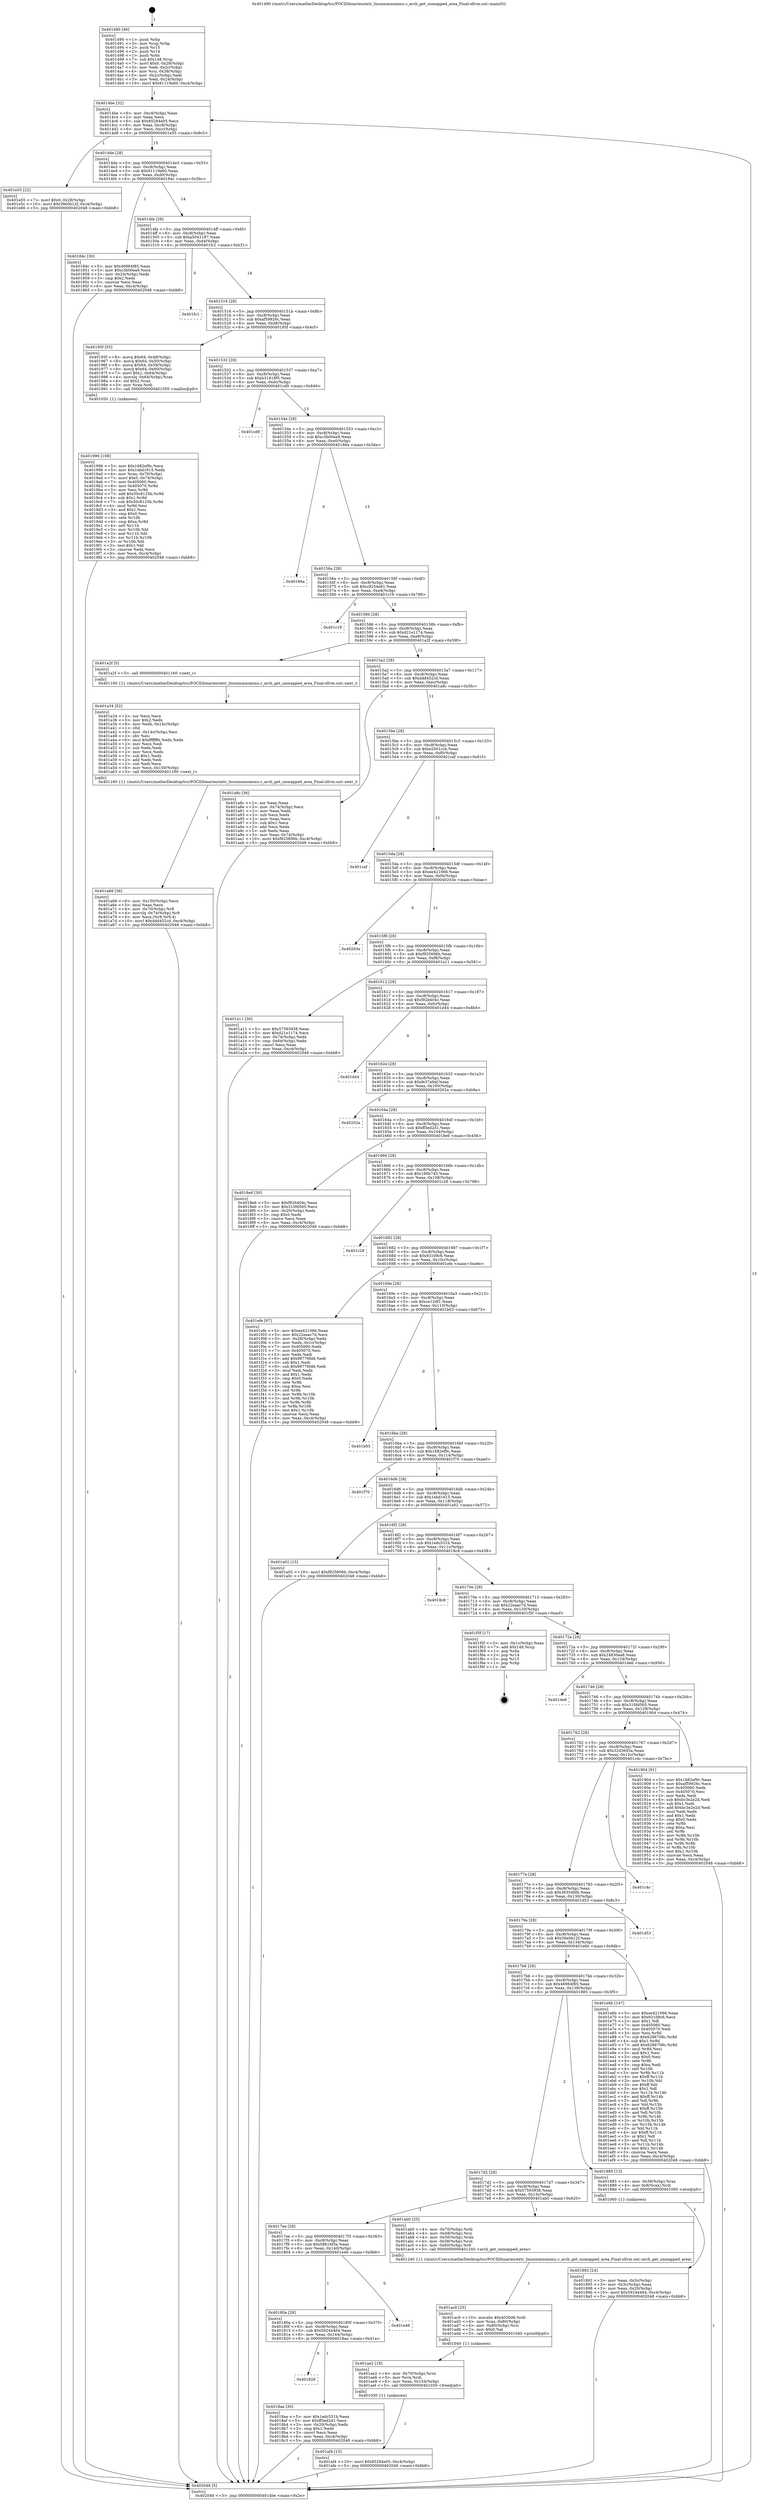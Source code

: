 digraph "0x401490" {
  label = "0x401490 (/mnt/c/Users/mathe/Desktop/tcc/POCII/binaries/extr_linuxmmnommu.c_arch_get_unmapped_area_Final-ollvm.out::main(0))"
  labelloc = "t"
  node[shape=record]

  Entry [label="",width=0.3,height=0.3,shape=circle,fillcolor=black,style=filled]
  "0x4014be" [label="{
     0x4014be [32]\l
     | [instrs]\l
     &nbsp;&nbsp;0x4014be \<+6\>: mov -0xc4(%rbp),%eax\l
     &nbsp;&nbsp;0x4014c4 \<+2\>: mov %eax,%ecx\l
     &nbsp;&nbsp;0x4014c6 \<+6\>: sub $0x85284e05,%ecx\l
     &nbsp;&nbsp;0x4014cc \<+6\>: mov %eax,-0xc8(%rbp)\l
     &nbsp;&nbsp;0x4014d2 \<+6\>: mov %ecx,-0xcc(%rbp)\l
     &nbsp;&nbsp;0x4014d8 \<+6\>: je 0000000000401e55 \<main+0x9c5\>\l
  }"]
  "0x401e55" [label="{
     0x401e55 [22]\l
     | [instrs]\l
     &nbsp;&nbsp;0x401e55 \<+7\>: movl $0x0,-0x28(%rbp)\l
     &nbsp;&nbsp;0x401e5c \<+10\>: movl $0x39e0b12f,-0xc4(%rbp)\l
     &nbsp;&nbsp;0x401e66 \<+5\>: jmp 0000000000402048 \<main+0xbb8\>\l
  }"]
  "0x4014de" [label="{
     0x4014de [28]\l
     | [instrs]\l
     &nbsp;&nbsp;0x4014de \<+5\>: jmp 00000000004014e3 \<main+0x53\>\l
     &nbsp;&nbsp;0x4014e3 \<+6\>: mov -0xc8(%rbp),%eax\l
     &nbsp;&nbsp;0x4014e9 \<+5\>: sub $0x91119a60,%eax\l
     &nbsp;&nbsp;0x4014ee \<+6\>: mov %eax,-0xd0(%rbp)\l
     &nbsp;&nbsp;0x4014f4 \<+6\>: je 000000000040184c \<main+0x3bc\>\l
  }"]
  Exit [label="",width=0.3,height=0.3,shape=circle,fillcolor=black,style=filled,peripheries=2]
  "0x40184c" [label="{
     0x40184c [30]\l
     | [instrs]\l
     &nbsp;&nbsp;0x40184c \<+5\>: mov $0x46984f85,%eax\l
     &nbsp;&nbsp;0x401851 \<+5\>: mov $0xc3b00ea9,%ecx\l
     &nbsp;&nbsp;0x401856 \<+3\>: mov -0x24(%rbp),%edx\l
     &nbsp;&nbsp;0x401859 \<+3\>: cmp $0x2,%edx\l
     &nbsp;&nbsp;0x40185c \<+3\>: cmovne %ecx,%eax\l
     &nbsp;&nbsp;0x40185f \<+6\>: mov %eax,-0xc4(%rbp)\l
     &nbsp;&nbsp;0x401865 \<+5\>: jmp 0000000000402048 \<main+0xbb8\>\l
  }"]
  "0x4014fa" [label="{
     0x4014fa [28]\l
     | [instrs]\l
     &nbsp;&nbsp;0x4014fa \<+5\>: jmp 00000000004014ff \<main+0x6f\>\l
     &nbsp;&nbsp;0x4014ff \<+6\>: mov -0xc8(%rbp),%eax\l
     &nbsp;&nbsp;0x401505 \<+5\>: sub $0xa5041187,%eax\l
     &nbsp;&nbsp;0x40150a \<+6\>: mov %eax,-0xd4(%rbp)\l
     &nbsp;&nbsp;0x401510 \<+6\>: je 0000000000401fc1 \<main+0xb31\>\l
  }"]
  "0x402048" [label="{
     0x402048 [5]\l
     | [instrs]\l
     &nbsp;&nbsp;0x402048 \<+5\>: jmp 00000000004014be \<main+0x2e\>\l
  }"]
  "0x401490" [label="{
     0x401490 [46]\l
     | [instrs]\l
     &nbsp;&nbsp;0x401490 \<+1\>: push %rbp\l
     &nbsp;&nbsp;0x401491 \<+3\>: mov %rsp,%rbp\l
     &nbsp;&nbsp;0x401494 \<+2\>: push %r15\l
     &nbsp;&nbsp;0x401496 \<+2\>: push %r14\l
     &nbsp;&nbsp;0x401498 \<+1\>: push %rbx\l
     &nbsp;&nbsp;0x401499 \<+7\>: sub $0x148,%rsp\l
     &nbsp;&nbsp;0x4014a0 \<+7\>: movl $0x0,-0x28(%rbp)\l
     &nbsp;&nbsp;0x4014a7 \<+3\>: mov %edi,-0x2c(%rbp)\l
     &nbsp;&nbsp;0x4014aa \<+4\>: mov %rsi,-0x38(%rbp)\l
     &nbsp;&nbsp;0x4014ae \<+3\>: mov -0x2c(%rbp),%edi\l
     &nbsp;&nbsp;0x4014b1 \<+3\>: mov %edi,-0x24(%rbp)\l
     &nbsp;&nbsp;0x4014b4 \<+10\>: movl $0x91119a60,-0xc4(%rbp)\l
  }"]
  "0x401af4" [label="{
     0x401af4 [15]\l
     | [instrs]\l
     &nbsp;&nbsp;0x401af4 \<+10\>: movl $0x85284e05,-0xc4(%rbp)\l
     &nbsp;&nbsp;0x401afe \<+5\>: jmp 0000000000402048 \<main+0xbb8\>\l
  }"]
  "0x401fc1" [label="{
     0x401fc1\l
  }", style=dashed]
  "0x401516" [label="{
     0x401516 [28]\l
     | [instrs]\l
     &nbsp;&nbsp;0x401516 \<+5\>: jmp 000000000040151b \<main+0x8b\>\l
     &nbsp;&nbsp;0x40151b \<+6\>: mov -0xc8(%rbp),%eax\l
     &nbsp;&nbsp;0x401521 \<+5\>: sub $0xaf59926c,%eax\l
     &nbsp;&nbsp;0x401526 \<+6\>: mov %eax,-0xd8(%rbp)\l
     &nbsp;&nbsp;0x40152c \<+6\>: je 000000000040195f \<main+0x4cf\>\l
  }"]
  "0x401ae2" [label="{
     0x401ae2 [18]\l
     | [instrs]\l
     &nbsp;&nbsp;0x401ae2 \<+4\>: mov -0x70(%rbp),%rcx\l
     &nbsp;&nbsp;0x401ae6 \<+3\>: mov %rcx,%rdi\l
     &nbsp;&nbsp;0x401ae9 \<+6\>: mov %eax,-0x154(%rbp)\l
     &nbsp;&nbsp;0x401aef \<+5\>: call 0000000000401030 \<free@plt\>\l
     | [calls]\l
     &nbsp;&nbsp;0x401030 \{1\} (unknown)\l
  }"]
  "0x40195f" [label="{
     0x40195f [55]\l
     | [instrs]\l
     &nbsp;&nbsp;0x40195f \<+8\>: movq $0x64,-0x48(%rbp)\l
     &nbsp;&nbsp;0x401967 \<+8\>: movq $0x64,-0x50(%rbp)\l
     &nbsp;&nbsp;0x40196f \<+8\>: movq $0x64,-0x58(%rbp)\l
     &nbsp;&nbsp;0x401977 \<+8\>: movq $0x64,-0x60(%rbp)\l
     &nbsp;&nbsp;0x40197f \<+7\>: movl $0x1,-0x64(%rbp)\l
     &nbsp;&nbsp;0x401986 \<+4\>: movslq -0x64(%rbp),%rax\l
     &nbsp;&nbsp;0x40198a \<+4\>: shl $0x2,%rax\l
     &nbsp;&nbsp;0x40198e \<+3\>: mov %rax,%rdi\l
     &nbsp;&nbsp;0x401991 \<+5\>: call 0000000000401050 \<malloc@plt\>\l
     | [calls]\l
     &nbsp;&nbsp;0x401050 \{1\} (unknown)\l
  }"]
  "0x401532" [label="{
     0x401532 [28]\l
     | [instrs]\l
     &nbsp;&nbsp;0x401532 \<+5\>: jmp 0000000000401537 \<main+0xa7\>\l
     &nbsp;&nbsp;0x401537 \<+6\>: mov -0xc8(%rbp),%eax\l
     &nbsp;&nbsp;0x40153d \<+5\>: sub $0xb31818f5,%eax\l
     &nbsp;&nbsp;0x401542 \<+6\>: mov %eax,-0xdc(%rbp)\l
     &nbsp;&nbsp;0x401548 \<+6\>: je 0000000000401cd9 \<main+0x849\>\l
  }"]
  "0x401ac9" [label="{
     0x401ac9 [25]\l
     | [instrs]\l
     &nbsp;&nbsp;0x401ac9 \<+10\>: movabs $0x4030d6,%rdi\l
     &nbsp;&nbsp;0x401ad3 \<+4\>: mov %rax,-0x80(%rbp)\l
     &nbsp;&nbsp;0x401ad7 \<+4\>: mov -0x80(%rbp),%rsi\l
     &nbsp;&nbsp;0x401adb \<+2\>: mov $0x0,%al\l
     &nbsp;&nbsp;0x401add \<+5\>: call 0000000000401040 \<printf@plt\>\l
     | [calls]\l
     &nbsp;&nbsp;0x401040 \{1\} (unknown)\l
  }"]
  "0x401cd9" [label="{
     0x401cd9\l
  }", style=dashed]
  "0x40154e" [label="{
     0x40154e [28]\l
     | [instrs]\l
     &nbsp;&nbsp;0x40154e \<+5\>: jmp 0000000000401553 \<main+0xc3\>\l
     &nbsp;&nbsp;0x401553 \<+6\>: mov -0xc8(%rbp),%eax\l
     &nbsp;&nbsp;0x401559 \<+5\>: sub $0xc3b00ea9,%eax\l
     &nbsp;&nbsp;0x40155e \<+6\>: mov %eax,-0xe0(%rbp)\l
     &nbsp;&nbsp;0x401564 \<+6\>: je 000000000040186a \<main+0x3da\>\l
  }"]
  "0x401a68" [label="{
     0x401a68 [36]\l
     | [instrs]\l
     &nbsp;&nbsp;0x401a68 \<+6\>: mov -0x150(%rbp),%ecx\l
     &nbsp;&nbsp;0x401a6e \<+3\>: imul %eax,%ecx\l
     &nbsp;&nbsp;0x401a71 \<+4\>: mov -0x70(%rbp),%r8\l
     &nbsp;&nbsp;0x401a75 \<+4\>: movslq -0x74(%rbp),%r9\l
     &nbsp;&nbsp;0x401a79 \<+4\>: mov %ecx,(%r8,%r9,4)\l
     &nbsp;&nbsp;0x401a7d \<+10\>: movl $0xddd452cd,-0xc4(%rbp)\l
     &nbsp;&nbsp;0x401a87 \<+5\>: jmp 0000000000402048 \<main+0xbb8\>\l
  }"]
  "0x40186a" [label="{
     0x40186a\l
  }", style=dashed]
  "0x40156a" [label="{
     0x40156a [28]\l
     | [instrs]\l
     &nbsp;&nbsp;0x40156a \<+5\>: jmp 000000000040156f \<main+0xdf\>\l
     &nbsp;&nbsp;0x40156f \<+6\>: mov -0xc8(%rbp),%eax\l
     &nbsp;&nbsp;0x401575 \<+5\>: sub $0xc9254e81,%eax\l
     &nbsp;&nbsp;0x40157a \<+6\>: mov %eax,-0xe4(%rbp)\l
     &nbsp;&nbsp;0x401580 \<+6\>: je 0000000000401c19 \<main+0x789\>\l
  }"]
  "0x401a34" [label="{
     0x401a34 [52]\l
     | [instrs]\l
     &nbsp;&nbsp;0x401a34 \<+2\>: xor %ecx,%ecx\l
     &nbsp;&nbsp;0x401a36 \<+5\>: mov $0x2,%edx\l
     &nbsp;&nbsp;0x401a3b \<+6\>: mov %edx,-0x14c(%rbp)\l
     &nbsp;&nbsp;0x401a41 \<+1\>: cltd\l
     &nbsp;&nbsp;0x401a42 \<+6\>: mov -0x14c(%rbp),%esi\l
     &nbsp;&nbsp;0x401a48 \<+2\>: idiv %esi\l
     &nbsp;&nbsp;0x401a4a \<+6\>: imul $0xfffffffe,%edx,%edx\l
     &nbsp;&nbsp;0x401a50 \<+2\>: mov %ecx,%edi\l
     &nbsp;&nbsp;0x401a52 \<+2\>: sub %edx,%edi\l
     &nbsp;&nbsp;0x401a54 \<+2\>: mov %ecx,%edx\l
     &nbsp;&nbsp;0x401a56 \<+3\>: sub $0x1,%edx\l
     &nbsp;&nbsp;0x401a59 \<+2\>: add %edx,%edi\l
     &nbsp;&nbsp;0x401a5b \<+2\>: sub %edi,%ecx\l
     &nbsp;&nbsp;0x401a5d \<+6\>: mov %ecx,-0x150(%rbp)\l
     &nbsp;&nbsp;0x401a63 \<+5\>: call 0000000000401160 \<next_i\>\l
     | [calls]\l
     &nbsp;&nbsp;0x401160 \{1\} (/mnt/c/Users/mathe/Desktop/tcc/POCII/binaries/extr_linuxmmnommu.c_arch_get_unmapped_area_Final-ollvm.out::next_i)\l
  }"]
  "0x401c19" [label="{
     0x401c19\l
  }", style=dashed]
  "0x401586" [label="{
     0x401586 [28]\l
     | [instrs]\l
     &nbsp;&nbsp;0x401586 \<+5\>: jmp 000000000040158b \<main+0xfb\>\l
     &nbsp;&nbsp;0x40158b \<+6\>: mov -0xc8(%rbp),%eax\l
     &nbsp;&nbsp;0x401591 \<+5\>: sub $0xd21e1174,%eax\l
     &nbsp;&nbsp;0x401596 \<+6\>: mov %eax,-0xe8(%rbp)\l
     &nbsp;&nbsp;0x40159c \<+6\>: je 0000000000401a2f \<main+0x59f\>\l
  }"]
  "0x401996" [label="{
     0x401996 [108]\l
     | [instrs]\l
     &nbsp;&nbsp;0x401996 \<+5\>: mov $0x1682ef9c,%ecx\l
     &nbsp;&nbsp;0x40199b \<+5\>: mov $0x1ebd1615,%edx\l
     &nbsp;&nbsp;0x4019a0 \<+4\>: mov %rax,-0x70(%rbp)\l
     &nbsp;&nbsp;0x4019a4 \<+7\>: movl $0x0,-0x74(%rbp)\l
     &nbsp;&nbsp;0x4019ab \<+7\>: mov 0x405060,%esi\l
     &nbsp;&nbsp;0x4019b2 \<+8\>: mov 0x405070,%r8d\l
     &nbsp;&nbsp;0x4019ba \<+3\>: mov %esi,%r9d\l
     &nbsp;&nbsp;0x4019bd \<+7\>: add $0x50c8125b,%r9d\l
     &nbsp;&nbsp;0x4019c4 \<+4\>: sub $0x1,%r9d\l
     &nbsp;&nbsp;0x4019c8 \<+7\>: sub $0x50c8125b,%r9d\l
     &nbsp;&nbsp;0x4019cf \<+4\>: imul %r9d,%esi\l
     &nbsp;&nbsp;0x4019d3 \<+3\>: and $0x1,%esi\l
     &nbsp;&nbsp;0x4019d6 \<+3\>: cmp $0x0,%esi\l
     &nbsp;&nbsp;0x4019d9 \<+4\>: sete %r10b\l
     &nbsp;&nbsp;0x4019dd \<+4\>: cmp $0xa,%r8d\l
     &nbsp;&nbsp;0x4019e1 \<+4\>: setl %r11b\l
     &nbsp;&nbsp;0x4019e5 \<+3\>: mov %r10b,%bl\l
     &nbsp;&nbsp;0x4019e8 \<+3\>: and %r11b,%bl\l
     &nbsp;&nbsp;0x4019eb \<+3\>: xor %r11b,%r10b\l
     &nbsp;&nbsp;0x4019ee \<+3\>: or %r10b,%bl\l
     &nbsp;&nbsp;0x4019f1 \<+3\>: test $0x1,%bl\l
     &nbsp;&nbsp;0x4019f4 \<+3\>: cmovne %edx,%ecx\l
     &nbsp;&nbsp;0x4019f7 \<+6\>: mov %ecx,-0xc4(%rbp)\l
     &nbsp;&nbsp;0x4019fd \<+5\>: jmp 0000000000402048 \<main+0xbb8\>\l
  }"]
  "0x401a2f" [label="{
     0x401a2f [5]\l
     | [instrs]\l
     &nbsp;&nbsp;0x401a2f \<+5\>: call 0000000000401160 \<next_i\>\l
     | [calls]\l
     &nbsp;&nbsp;0x401160 \{1\} (/mnt/c/Users/mathe/Desktop/tcc/POCII/binaries/extr_linuxmmnommu.c_arch_get_unmapped_area_Final-ollvm.out::next_i)\l
  }"]
  "0x4015a2" [label="{
     0x4015a2 [28]\l
     | [instrs]\l
     &nbsp;&nbsp;0x4015a2 \<+5\>: jmp 00000000004015a7 \<main+0x117\>\l
     &nbsp;&nbsp;0x4015a7 \<+6\>: mov -0xc8(%rbp),%eax\l
     &nbsp;&nbsp;0x4015ad \<+5\>: sub $0xddd452cd,%eax\l
     &nbsp;&nbsp;0x4015b2 \<+6\>: mov %eax,-0xec(%rbp)\l
     &nbsp;&nbsp;0x4015b8 \<+6\>: je 0000000000401a8c \<main+0x5fc\>\l
  }"]
  "0x401826" [label="{
     0x401826\l
  }", style=dashed]
  "0x401a8c" [label="{
     0x401a8c [36]\l
     | [instrs]\l
     &nbsp;&nbsp;0x401a8c \<+2\>: xor %eax,%eax\l
     &nbsp;&nbsp;0x401a8e \<+3\>: mov -0x74(%rbp),%ecx\l
     &nbsp;&nbsp;0x401a91 \<+2\>: mov %eax,%edx\l
     &nbsp;&nbsp;0x401a93 \<+2\>: sub %ecx,%edx\l
     &nbsp;&nbsp;0x401a95 \<+2\>: mov %eax,%ecx\l
     &nbsp;&nbsp;0x401a97 \<+3\>: sub $0x1,%ecx\l
     &nbsp;&nbsp;0x401a9a \<+2\>: add %ecx,%edx\l
     &nbsp;&nbsp;0x401a9c \<+2\>: sub %edx,%eax\l
     &nbsp;&nbsp;0x401a9e \<+3\>: mov %eax,-0x74(%rbp)\l
     &nbsp;&nbsp;0x401aa1 \<+10\>: movl $0xf925606b,-0xc4(%rbp)\l
     &nbsp;&nbsp;0x401aab \<+5\>: jmp 0000000000402048 \<main+0xbb8\>\l
  }"]
  "0x4015be" [label="{
     0x4015be [28]\l
     | [instrs]\l
     &nbsp;&nbsp;0x4015be \<+5\>: jmp 00000000004015c3 \<main+0x133\>\l
     &nbsp;&nbsp;0x4015c3 \<+6\>: mov -0xc8(%rbp),%eax\l
     &nbsp;&nbsp;0x4015c9 \<+5\>: sub $0xe2001ccb,%eax\l
     &nbsp;&nbsp;0x4015ce \<+6\>: mov %eax,-0xf0(%rbp)\l
     &nbsp;&nbsp;0x4015d4 \<+6\>: je 0000000000401caf \<main+0x81f\>\l
  }"]
  "0x4018aa" [label="{
     0x4018aa [30]\l
     | [instrs]\l
     &nbsp;&nbsp;0x4018aa \<+5\>: mov $0x1edc531b,%eax\l
     &nbsp;&nbsp;0x4018af \<+5\>: mov $0xff3ed2d1,%ecx\l
     &nbsp;&nbsp;0x4018b4 \<+3\>: mov -0x20(%rbp),%edx\l
     &nbsp;&nbsp;0x4018b7 \<+3\>: cmp $0x1,%edx\l
     &nbsp;&nbsp;0x4018ba \<+3\>: cmovl %ecx,%eax\l
     &nbsp;&nbsp;0x4018bd \<+6\>: mov %eax,-0xc4(%rbp)\l
     &nbsp;&nbsp;0x4018c3 \<+5\>: jmp 0000000000402048 \<main+0xbb8\>\l
  }"]
  "0x401caf" [label="{
     0x401caf\l
  }", style=dashed]
  "0x4015da" [label="{
     0x4015da [28]\l
     | [instrs]\l
     &nbsp;&nbsp;0x4015da \<+5\>: jmp 00000000004015df \<main+0x14f\>\l
     &nbsp;&nbsp;0x4015df \<+6\>: mov -0xc8(%rbp),%eax\l
     &nbsp;&nbsp;0x4015e5 \<+5\>: sub $0xee421066,%eax\l
     &nbsp;&nbsp;0x4015ea \<+6\>: mov %eax,-0xf4(%rbp)\l
     &nbsp;&nbsp;0x4015f0 \<+6\>: je 000000000040203e \<main+0xbae\>\l
  }"]
  "0x40180a" [label="{
     0x40180a [28]\l
     | [instrs]\l
     &nbsp;&nbsp;0x40180a \<+5\>: jmp 000000000040180f \<main+0x37f\>\l
     &nbsp;&nbsp;0x40180f \<+6\>: mov -0xc8(%rbp),%eax\l
     &nbsp;&nbsp;0x401815 \<+5\>: sub $0x59244464,%eax\l
     &nbsp;&nbsp;0x40181a \<+6\>: mov %eax,-0x144(%rbp)\l
     &nbsp;&nbsp;0x401820 \<+6\>: je 00000000004018aa \<main+0x41a\>\l
  }"]
  "0x40203e" [label="{
     0x40203e\l
  }", style=dashed]
  "0x4015f6" [label="{
     0x4015f6 [28]\l
     | [instrs]\l
     &nbsp;&nbsp;0x4015f6 \<+5\>: jmp 00000000004015fb \<main+0x16b\>\l
     &nbsp;&nbsp;0x4015fb \<+6\>: mov -0xc8(%rbp),%eax\l
     &nbsp;&nbsp;0x401601 \<+5\>: sub $0xf925606b,%eax\l
     &nbsp;&nbsp;0x401606 \<+6\>: mov %eax,-0xf8(%rbp)\l
     &nbsp;&nbsp;0x40160c \<+6\>: je 0000000000401a11 \<main+0x581\>\l
  }"]
  "0x401e46" [label="{
     0x401e46\l
  }", style=dashed]
  "0x401a11" [label="{
     0x401a11 [30]\l
     | [instrs]\l
     &nbsp;&nbsp;0x401a11 \<+5\>: mov $0x57593938,%eax\l
     &nbsp;&nbsp;0x401a16 \<+5\>: mov $0xd21e1174,%ecx\l
     &nbsp;&nbsp;0x401a1b \<+3\>: mov -0x74(%rbp),%edx\l
     &nbsp;&nbsp;0x401a1e \<+3\>: cmp -0x64(%rbp),%edx\l
     &nbsp;&nbsp;0x401a21 \<+3\>: cmovl %ecx,%eax\l
     &nbsp;&nbsp;0x401a24 \<+6\>: mov %eax,-0xc4(%rbp)\l
     &nbsp;&nbsp;0x401a2a \<+5\>: jmp 0000000000402048 \<main+0xbb8\>\l
  }"]
  "0x401612" [label="{
     0x401612 [28]\l
     | [instrs]\l
     &nbsp;&nbsp;0x401612 \<+5\>: jmp 0000000000401617 \<main+0x187\>\l
     &nbsp;&nbsp;0x401617 \<+6\>: mov -0xc8(%rbp),%eax\l
     &nbsp;&nbsp;0x40161d \<+5\>: sub $0xf92b404c,%eax\l
     &nbsp;&nbsp;0x401622 \<+6\>: mov %eax,-0xfc(%rbp)\l
     &nbsp;&nbsp;0x401628 \<+6\>: je 0000000000401d44 \<main+0x8b4\>\l
  }"]
  "0x4017ee" [label="{
     0x4017ee [28]\l
     | [instrs]\l
     &nbsp;&nbsp;0x4017ee \<+5\>: jmp 00000000004017f3 \<main+0x363\>\l
     &nbsp;&nbsp;0x4017f3 \<+6\>: mov -0xc8(%rbp),%eax\l
     &nbsp;&nbsp;0x4017f9 \<+5\>: sub $0x58816f3e,%eax\l
     &nbsp;&nbsp;0x4017fe \<+6\>: mov %eax,-0x140(%rbp)\l
     &nbsp;&nbsp;0x401804 \<+6\>: je 0000000000401e46 \<main+0x9b6\>\l
  }"]
  "0x401d44" [label="{
     0x401d44\l
  }", style=dashed]
  "0x40162e" [label="{
     0x40162e [28]\l
     | [instrs]\l
     &nbsp;&nbsp;0x40162e \<+5\>: jmp 0000000000401633 \<main+0x1a3\>\l
     &nbsp;&nbsp;0x401633 \<+6\>: mov -0xc8(%rbp),%eax\l
     &nbsp;&nbsp;0x401639 \<+5\>: sub $0xfe37a9af,%eax\l
     &nbsp;&nbsp;0x40163e \<+6\>: mov %eax,-0x100(%rbp)\l
     &nbsp;&nbsp;0x401644 \<+6\>: je 000000000040202a \<main+0xb9a\>\l
  }"]
  "0x401ab0" [label="{
     0x401ab0 [25]\l
     | [instrs]\l
     &nbsp;&nbsp;0x401ab0 \<+4\>: mov -0x70(%rbp),%rdi\l
     &nbsp;&nbsp;0x401ab4 \<+4\>: mov -0x48(%rbp),%rsi\l
     &nbsp;&nbsp;0x401ab8 \<+4\>: mov -0x50(%rbp),%rdx\l
     &nbsp;&nbsp;0x401abc \<+4\>: mov -0x58(%rbp),%rcx\l
     &nbsp;&nbsp;0x401ac0 \<+4\>: mov -0x60(%rbp),%r8\l
     &nbsp;&nbsp;0x401ac4 \<+5\>: call 0000000000401240 \<arch_get_unmapped_area\>\l
     | [calls]\l
     &nbsp;&nbsp;0x401240 \{1\} (/mnt/c/Users/mathe/Desktop/tcc/POCII/binaries/extr_linuxmmnommu.c_arch_get_unmapped_area_Final-ollvm.out::arch_get_unmapped_area)\l
  }"]
  "0x40202a" [label="{
     0x40202a\l
  }", style=dashed]
  "0x40164a" [label="{
     0x40164a [28]\l
     | [instrs]\l
     &nbsp;&nbsp;0x40164a \<+5\>: jmp 000000000040164f \<main+0x1bf\>\l
     &nbsp;&nbsp;0x40164f \<+6\>: mov -0xc8(%rbp),%eax\l
     &nbsp;&nbsp;0x401655 \<+5\>: sub $0xff3ed2d1,%eax\l
     &nbsp;&nbsp;0x40165a \<+6\>: mov %eax,-0x104(%rbp)\l
     &nbsp;&nbsp;0x401660 \<+6\>: je 00000000004018e6 \<main+0x456\>\l
  }"]
  "0x401892" [label="{
     0x401892 [24]\l
     | [instrs]\l
     &nbsp;&nbsp;0x401892 \<+3\>: mov %eax,-0x3c(%rbp)\l
     &nbsp;&nbsp;0x401895 \<+3\>: mov -0x3c(%rbp),%eax\l
     &nbsp;&nbsp;0x401898 \<+3\>: mov %eax,-0x20(%rbp)\l
     &nbsp;&nbsp;0x40189b \<+10\>: movl $0x59244464,-0xc4(%rbp)\l
     &nbsp;&nbsp;0x4018a5 \<+5\>: jmp 0000000000402048 \<main+0xbb8\>\l
  }"]
  "0x4018e6" [label="{
     0x4018e6 [30]\l
     | [instrs]\l
     &nbsp;&nbsp;0x4018e6 \<+5\>: mov $0xf92b404c,%eax\l
     &nbsp;&nbsp;0x4018eb \<+5\>: mov $0x310fd565,%ecx\l
     &nbsp;&nbsp;0x4018f0 \<+3\>: mov -0x20(%rbp),%edx\l
     &nbsp;&nbsp;0x4018f3 \<+3\>: cmp $0x0,%edx\l
     &nbsp;&nbsp;0x4018f6 \<+3\>: cmove %ecx,%eax\l
     &nbsp;&nbsp;0x4018f9 \<+6\>: mov %eax,-0xc4(%rbp)\l
     &nbsp;&nbsp;0x4018ff \<+5\>: jmp 0000000000402048 \<main+0xbb8\>\l
  }"]
  "0x401666" [label="{
     0x401666 [28]\l
     | [instrs]\l
     &nbsp;&nbsp;0x401666 \<+5\>: jmp 000000000040166b \<main+0x1db\>\l
     &nbsp;&nbsp;0x40166b \<+6\>: mov -0xc8(%rbp),%eax\l
     &nbsp;&nbsp;0x401671 \<+5\>: sub $0x190b745,%eax\l
     &nbsp;&nbsp;0x401676 \<+6\>: mov %eax,-0x108(%rbp)\l
     &nbsp;&nbsp;0x40167c \<+6\>: je 0000000000401c28 \<main+0x798\>\l
  }"]
  "0x4017d2" [label="{
     0x4017d2 [28]\l
     | [instrs]\l
     &nbsp;&nbsp;0x4017d2 \<+5\>: jmp 00000000004017d7 \<main+0x347\>\l
     &nbsp;&nbsp;0x4017d7 \<+6\>: mov -0xc8(%rbp),%eax\l
     &nbsp;&nbsp;0x4017dd \<+5\>: sub $0x57593938,%eax\l
     &nbsp;&nbsp;0x4017e2 \<+6\>: mov %eax,-0x13c(%rbp)\l
     &nbsp;&nbsp;0x4017e8 \<+6\>: je 0000000000401ab0 \<main+0x620\>\l
  }"]
  "0x401c28" [label="{
     0x401c28\l
  }", style=dashed]
  "0x401682" [label="{
     0x401682 [28]\l
     | [instrs]\l
     &nbsp;&nbsp;0x401682 \<+5\>: jmp 0000000000401687 \<main+0x1f7\>\l
     &nbsp;&nbsp;0x401687 \<+6\>: mov -0xc8(%rbp),%eax\l
     &nbsp;&nbsp;0x40168d \<+5\>: sub $0x93109c6,%eax\l
     &nbsp;&nbsp;0x401692 \<+6\>: mov %eax,-0x10c(%rbp)\l
     &nbsp;&nbsp;0x401698 \<+6\>: je 0000000000401efe \<main+0xa6e\>\l
  }"]
  "0x401885" [label="{
     0x401885 [13]\l
     | [instrs]\l
     &nbsp;&nbsp;0x401885 \<+4\>: mov -0x38(%rbp),%rax\l
     &nbsp;&nbsp;0x401889 \<+4\>: mov 0x8(%rax),%rdi\l
     &nbsp;&nbsp;0x40188d \<+5\>: call 0000000000401060 \<atoi@plt\>\l
     | [calls]\l
     &nbsp;&nbsp;0x401060 \{1\} (unknown)\l
  }"]
  "0x401efe" [label="{
     0x401efe [97]\l
     | [instrs]\l
     &nbsp;&nbsp;0x401efe \<+5\>: mov $0xee421066,%eax\l
     &nbsp;&nbsp;0x401f03 \<+5\>: mov $0x22eaac7d,%ecx\l
     &nbsp;&nbsp;0x401f08 \<+3\>: mov -0x28(%rbp),%edx\l
     &nbsp;&nbsp;0x401f0b \<+3\>: mov %edx,-0x1c(%rbp)\l
     &nbsp;&nbsp;0x401f0e \<+7\>: mov 0x405060,%edx\l
     &nbsp;&nbsp;0x401f15 \<+7\>: mov 0x405070,%esi\l
     &nbsp;&nbsp;0x401f1c \<+2\>: mov %edx,%edi\l
     &nbsp;&nbsp;0x401f1e \<+6\>: add $0x99776fdd,%edi\l
     &nbsp;&nbsp;0x401f24 \<+3\>: sub $0x1,%edi\l
     &nbsp;&nbsp;0x401f27 \<+6\>: sub $0x99776fdd,%edi\l
     &nbsp;&nbsp;0x401f2d \<+3\>: imul %edi,%edx\l
     &nbsp;&nbsp;0x401f30 \<+3\>: and $0x1,%edx\l
     &nbsp;&nbsp;0x401f33 \<+3\>: cmp $0x0,%edx\l
     &nbsp;&nbsp;0x401f36 \<+4\>: sete %r8b\l
     &nbsp;&nbsp;0x401f3a \<+3\>: cmp $0xa,%esi\l
     &nbsp;&nbsp;0x401f3d \<+4\>: setl %r9b\l
     &nbsp;&nbsp;0x401f41 \<+3\>: mov %r8b,%r10b\l
     &nbsp;&nbsp;0x401f44 \<+3\>: and %r9b,%r10b\l
     &nbsp;&nbsp;0x401f47 \<+3\>: xor %r9b,%r8b\l
     &nbsp;&nbsp;0x401f4a \<+3\>: or %r8b,%r10b\l
     &nbsp;&nbsp;0x401f4d \<+4\>: test $0x1,%r10b\l
     &nbsp;&nbsp;0x401f51 \<+3\>: cmovne %ecx,%eax\l
     &nbsp;&nbsp;0x401f54 \<+6\>: mov %eax,-0xc4(%rbp)\l
     &nbsp;&nbsp;0x401f5a \<+5\>: jmp 0000000000402048 \<main+0xbb8\>\l
  }"]
  "0x40169e" [label="{
     0x40169e [28]\l
     | [instrs]\l
     &nbsp;&nbsp;0x40169e \<+5\>: jmp 00000000004016a3 \<main+0x213\>\l
     &nbsp;&nbsp;0x4016a3 \<+6\>: mov -0xc8(%rbp),%eax\l
     &nbsp;&nbsp;0x4016a9 \<+5\>: sub $0xce12df1,%eax\l
     &nbsp;&nbsp;0x4016ae \<+6\>: mov %eax,-0x110(%rbp)\l
     &nbsp;&nbsp;0x4016b4 \<+6\>: je 0000000000401b03 \<main+0x673\>\l
  }"]
  "0x4017b6" [label="{
     0x4017b6 [28]\l
     | [instrs]\l
     &nbsp;&nbsp;0x4017b6 \<+5\>: jmp 00000000004017bb \<main+0x32b\>\l
     &nbsp;&nbsp;0x4017bb \<+6\>: mov -0xc8(%rbp),%eax\l
     &nbsp;&nbsp;0x4017c1 \<+5\>: sub $0x46984f85,%eax\l
     &nbsp;&nbsp;0x4017c6 \<+6\>: mov %eax,-0x138(%rbp)\l
     &nbsp;&nbsp;0x4017cc \<+6\>: je 0000000000401885 \<main+0x3f5\>\l
  }"]
  "0x401b03" [label="{
     0x401b03\l
  }", style=dashed]
  "0x4016ba" [label="{
     0x4016ba [28]\l
     | [instrs]\l
     &nbsp;&nbsp;0x4016ba \<+5\>: jmp 00000000004016bf \<main+0x22f\>\l
     &nbsp;&nbsp;0x4016bf \<+6\>: mov -0xc8(%rbp),%eax\l
     &nbsp;&nbsp;0x4016c5 \<+5\>: sub $0x1682ef9c,%eax\l
     &nbsp;&nbsp;0x4016ca \<+6\>: mov %eax,-0x114(%rbp)\l
     &nbsp;&nbsp;0x4016d0 \<+6\>: je 0000000000401f70 \<main+0xae0\>\l
  }"]
  "0x401e6b" [label="{
     0x401e6b [147]\l
     | [instrs]\l
     &nbsp;&nbsp;0x401e6b \<+5\>: mov $0xee421066,%eax\l
     &nbsp;&nbsp;0x401e70 \<+5\>: mov $0x93109c6,%ecx\l
     &nbsp;&nbsp;0x401e75 \<+2\>: mov $0x1,%dl\l
     &nbsp;&nbsp;0x401e77 \<+7\>: mov 0x405060,%esi\l
     &nbsp;&nbsp;0x401e7e \<+7\>: mov 0x405070,%edi\l
     &nbsp;&nbsp;0x401e85 \<+3\>: mov %esi,%r8d\l
     &nbsp;&nbsp;0x401e88 \<+7\>: sub $0x6286708c,%r8d\l
     &nbsp;&nbsp;0x401e8f \<+4\>: sub $0x1,%r8d\l
     &nbsp;&nbsp;0x401e93 \<+7\>: add $0x6286708c,%r8d\l
     &nbsp;&nbsp;0x401e9a \<+4\>: imul %r8d,%esi\l
     &nbsp;&nbsp;0x401e9e \<+3\>: and $0x1,%esi\l
     &nbsp;&nbsp;0x401ea1 \<+3\>: cmp $0x0,%esi\l
     &nbsp;&nbsp;0x401ea4 \<+4\>: sete %r9b\l
     &nbsp;&nbsp;0x401ea8 \<+3\>: cmp $0xa,%edi\l
     &nbsp;&nbsp;0x401eab \<+4\>: setl %r10b\l
     &nbsp;&nbsp;0x401eaf \<+3\>: mov %r9b,%r11b\l
     &nbsp;&nbsp;0x401eb2 \<+4\>: xor $0xff,%r11b\l
     &nbsp;&nbsp;0x401eb6 \<+3\>: mov %r10b,%bl\l
     &nbsp;&nbsp;0x401eb9 \<+3\>: xor $0xff,%bl\l
     &nbsp;&nbsp;0x401ebc \<+3\>: xor $0x1,%dl\l
     &nbsp;&nbsp;0x401ebf \<+3\>: mov %r11b,%r14b\l
     &nbsp;&nbsp;0x401ec2 \<+4\>: and $0xff,%r14b\l
     &nbsp;&nbsp;0x401ec6 \<+3\>: and %dl,%r9b\l
     &nbsp;&nbsp;0x401ec9 \<+3\>: mov %bl,%r15b\l
     &nbsp;&nbsp;0x401ecc \<+4\>: and $0xff,%r15b\l
     &nbsp;&nbsp;0x401ed0 \<+3\>: and %dl,%r10b\l
     &nbsp;&nbsp;0x401ed3 \<+3\>: or %r9b,%r14b\l
     &nbsp;&nbsp;0x401ed6 \<+3\>: or %r10b,%r15b\l
     &nbsp;&nbsp;0x401ed9 \<+3\>: xor %r15b,%r14b\l
     &nbsp;&nbsp;0x401edc \<+3\>: or %bl,%r11b\l
     &nbsp;&nbsp;0x401edf \<+4\>: xor $0xff,%r11b\l
     &nbsp;&nbsp;0x401ee3 \<+3\>: or $0x1,%dl\l
     &nbsp;&nbsp;0x401ee6 \<+3\>: and %dl,%r11b\l
     &nbsp;&nbsp;0x401ee9 \<+3\>: or %r11b,%r14b\l
     &nbsp;&nbsp;0x401eec \<+4\>: test $0x1,%r14b\l
     &nbsp;&nbsp;0x401ef0 \<+3\>: cmovne %ecx,%eax\l
     &nbsp;&nbsp;0x401ef3 \<+6\>: mov %eax,-0xc4(%rbp)\l
     &nbsp;&nbsp;0x401ef9 \<+5\>: jmp 0000000000402048 \<main+0xbb8\>\l
  }"]
  "0x401f70" [label="{
     0x401f70\l
  }", style=dashed]
  "0x4016d6" [label="{
     0x4016d6 [28]\l
     | [instrs]\l
     &nbsp;&nbsp;0x4016d6 \<+5\>: jmp 00000000004016db \<main+0x24b\>\l
     &nbsp;&nbsp;0x4016db \<+6\>: mov -0xc8(%rbp),%eax\l
     &nbsp;&nbsp;0x4016e1 \<+5\>: sub $0x1ebd1615,%eax\l
     &nbsp;&nbsp;0x4016e6 \<+6\>: mov %eax,-0x118(%rbp)\l
     &nbsp;&nbsp;0x4016ec \<+6\>: je 0000000000401a02 \<main+0x572\>\l
  }"]
  "0x40179a" [label="{
     0x40179a [28]\l
     | [instrs]\l
     &nbsp;&nbsp;0x40179a \<+5\>: jmp 000000000040179f \<main+0x30f\>\l
     &nbsp;&nbsp;0x40179f \<+6\>: mov -0xc8(%rbp),%eax\l
     &nbsp;&nbsp;0x4017a5 \<+5\>: sub $0x39e0b12f,%eax\l
     &nbsp;&nbsp;0x4017aa \<+6\>: mov %eax,-0x134(%rbp)\l
     &nbsp;&nbsp;0x4017b0 \<+6\>: je 0000000000401e6b \<main+0x9db\>\l
  }"]
  "0x401a02" [label="{
     0x401a02 [15]\l
     | [instrs]\l
     &nbsp;&nbsp;0x401a02 \<+10\>: movl $0xf925606b,-0xc4(%rbp)\l
     &nbsp;&nbsp;0x401a0c \<+5\>: jmp 0000000000402048 \<main+0xbb8\>\l
  }"]
  "0x4016f2" [label="{
     0x4016f2 [28]\l
     | [instrs]\l
     &nbsp;&nbsp;0x4016f2 \<+5\>: jmp 00000000004016f7 \<main+0x267\>\l
     &nbsp;&nbsp;0x4016f7 \<+6\>: mov -0xc8(%rbp),%eax\l
     &nbsp;&nbsp;0x4016fd \<+5\>: sub $0x1edc531b,%eax\l
     &nbsp;&nbsp;0x401702 \<+6\>: mov %eax,-0x11c(%rbp)\l
     &nbsp;&nbsp;0x401708 \<+6\>: je 00000000004018c8 \<main+0x438\>\l
  }"]
  "0x401d53" [label="{
     0x401d53\l
  }", style=dashed]
  "0x4018c8" [label="{
     0x4018c8\l
  }", style=dashed]
  "0x40170e" [label="{
     0x40170e [28]\l
     | [instrs]\l
     &nbsp;&nbsp;0x40170e \<+5\>: jmp 0000000000401713 \<main+0x283\>\l
     &nbsp;&nbsp;0x401713 \<+6\>: mov -0xc8(%rbp),%eax\l
     &nbsp;&nbsp;0x401719 \<+5\>: sub $0x22eaac7d,%eax\l
     &nbsp;&nbsp;0x40171e \<+6\>: mov %eax,-0x120(%rbp)\l
     &nbsp;&nbsp;0x401724 \<+6\>: je 0000000000401f5f \<main+0xacf\>\l
  }"]
  "0x40177e" [label="{
     0x40177e [28]\l
     | [instrs]\l
     &nbsp;&nbsp;0x40177e \<+5\>: jmp 0000000000401783 \<main+0x2f3\>\l
     &nbsp;&nbsp;0x401783 \<+6\>: mov -0xc8(%rbp),%eax\l
     &nbsp;&nbsp;0x401789 \<+5\>: sub $0x36354fdb,%eax\l
     &nbsp;&nbsp;0x40178e \<+6\>: mov %eax,-0x130(%rbp)\l
     &nbsp;&nbsp;0x401794 \<+6\>: je 0000000000401d53 \<main+0x8c3\>\l
  }"]
  "0x401f5f" [label="{
     0x401f5f [17]\l
     | [instrs]\l
     &nbsp;&nbsp;0x401f5f \<+3\>: mov -0x1c(%rbp),%eax\l
     &nbsp;&nbsp;0x401f62 \<+7\>: add $0x148,%rsp\l
     &nbsp;&nbsp;0x401f69 \<+1\>: pop %rbx\l
     &nbsp;&nbsp;0x401f6a \<+2\>: pop %r14\l
     &nbsp;&nbsp;0x401f6c \<+2\>: pop %r15\l
     &nbsp;&nbsp;0x401f6e \<+1\>: pop %rbp\l
     &nbsp;&nbsp;0x401f6f \<+1\>: ret\l
  }"]
  "0x40172a" [label="{
     0x40172a [28]\l
     | [instrs]\l
     &nbsp;&nbsp;0x40172a \<+5\>: jmp 000000000040172f \<main+0x29f\>\l
     &nbsp;&nbsp;0x40172f \<+6\>: mov -0xc8(%rbp),%eax\l
     &nbsp;&nbsp;0x401735 \<+5\>: sub $0x24830ea8,%eax\l
     &nbsp;&nbsp;0x40173a \<+6\>: mov %eax,-0x124(%rbp)\l
     &nbsp;&nbsp;0x401740 \<+6\>: je 0000000000401de6 \<main+0x956\>\l
  }"]
  "0x401c4c" [label="{
     0x401c4c\l
  }", style=dashed]
  "0x401de6" [label="{
     0x401de6\l
  }", style=dashed]
  "0x401746" [label="{
     0x401746 [28]\l
     | [instrs]\l
     &nbsp;&nbsp;0x401746 \<+5\>: jmp 000000000040174b \<main+0x2bb\>\l
     &nbsp;&nbsp;0x40174b \<+6\>: mov -0xc8(%rbp),%eax\l
     &nbsp;&nbsp;0x401751 \<+5\>: sub $0x310fd565,%eax\l
     &nbsp;&nbsp;0x401756 \<+6\>: mov %eax,-0x128(%rbp)\l
     &nbsp;&nbsp;0x40175c \<+6\>: je 0000000000401904 \<main+0x474\>\l
  }"]
  "0x401762" [label="{
     0x401762 [28]\l
     | [instrs]\l
     &nbsp;&nbsp;0x401762 \<+5\>: jmp 0000000000401767 \<main+0x2d7\>\l
     &nbsp;&nbsp;0x401767 \<+6\>: mov -0xc8(%rbp),%eax\l
     &nbsp;&nbsp;0x40176d \<+5\>: sub $0x32d3693a,%eax\l
     &nbsp;&nbsp;0x401772 \<+6\>: mov %eax,-0x12c(%rbp)\l
     &nbsp;&nbsp;0x401778 \<+6\>: je 0000000000401c4c \<main+0x7bc\>\l
  }"]
  "0x401904" [label="{
     0x401904 [91]\l
     | [instrs]\l
     &nbsp;&nbsp;0x401904 \<+5\>: mov $0x1682ef9c,%eax\l
     &nbsp;&nbsp;0x401909 \<+5\>: mov $0xaf59926c,%ecx\l
     &nbsp;&nbsp;0x40190e \<+7\>: mov 0x405060,%edx\l
     &nbsp;&nbsp;0x401915 \<+7\>: mov 0x405070,%esi\l
     &nbsp;&nbsp;0x40191c \<+2\>: mov %edx,%edi\l
     &nbsp;&nbsp;0x40191e \<+6\>: sub $0xbc3e2e2d,%edi\l
     &nbsp;&nbsp;0x401924 \<+3\>: sub $0x1,%edi\l
     &nbsp;&nbsp;0x401927 \<+6\>: add $0xbc3e2e2d,%edi\l
     &nbsp;&nbsp;0x40192d \<+3\>: imul %edi,%edx\l
     &nbsp;&nbsp;0x401930 \<+3\>: and $0x1,%edx\l
     &nbsp;&nbsp;0x401933 \<+3\>: cmp $0x0,%edx\l
     &nbsp;&nbsp;0x401936 \<+4\>: sete %r8b\l
     &nbsp;&nbsp;0x40193a \<+3\>: cmp $0xa,%esi\l
     &nbsp;&nbsp;0x40193d \<+4\>: setl %r9b\l
     &nbsp;&nbsp;0x401941 \<+3\>: mov %r8b,%r10b\l
     &nbsp;&nbsp;0x401944 \<+3\>: and %r9b,%r10b\l
     &nbsp;&nbsp;0x401947 \<+3\>: xor %r9b,%r8b\l
     &nbsp;&nbsp;0x40194a \<+3\>: or %r8b,%r10b\l
     &nbsp;&nbsp;0x40194d \<+4\>: test $0x1,%r10b\l
     &nbsp;&nbsp;0x401951 \<+3\>: cmovne %ecx,%eax\l
     &nbsp;&nbsp;0x401954 \<+6\>: mov %eax,-0xc4(%rbp)\l
     &nbsp;&nbsp;0x40195a \<+5\>: jmp 0000000000402048 \<main+0xbb8\>\l
  }"]
  Entry -> "0x401490" [label=" 1"]
  "0x4014be" -> "0x401e55" [label=" 1"]
  "0x4014be" -> "0x4014de" [label=" 15"]
  "0x401f5f" -> Exit [label=" 1"]
  "0x4014de" -> "0x40184c" [label=" 1"]
  "0x4014de" -> "0x4014fa" [label=" 14"]
  "0x40184c" -> "0x402048" [label=" 1"]
  "0x401490" -> "0x4014be" [label=" 1"]
  "0x402048" -> "0x4014be" [label=" 15"]
  "0x401efe" -> "0x402048" [label=" 1"]
  "0x4014fa" -> "0x401fc1" [label=" 0"]
  "0x4014fa" -> "0x401516" [label=" 14"]
  "0x401e6b" -> "0x402048" [label=" 1"]
  "0x401516" -> "0x40195f" [label=" 1"]
  "0x401516" -> "0x401532" [label=" 13"]
  "0x401e55" -> "0x402048" [label=" 1"]
  "0x401532" -> "0x401cd9" [label=" 0"]
  "0x401532" -> "0x40154e" [label=" 13"]
  "0x401af4" -> "0x402048" [label=" 1"]
  "0x40154e" -> "0x40186a" [label=" 0"]
  "0x40154e" -> "0x40156a" [label=" 13"]
  "0x401ae2" -> "0x401af4" [label=" 1"]
  "0x40156a" -> "0x401c19" [label=" 0"]
  "0x40156a" -> "0x401586" [label=" 13"]
  "0x401ac9" -> "0x401ae2" [label=" 1"]
  "0x401586" -> "0x401a2f" [label=" 1"]
  "0x401586" -> "0x4015a2" [label=" 12"]
  "0x401ab0" -> "0x401ac9" [label=" 1"]
  "0x4015a2" -> "0x401a8c" [label=" 1"]
  "0x4015a2" -> "0x4015be" [label=" 11"]
  "0x401a8c" -> "0x402048" [label=" 1"]
  "0x4015be" -> "0x401caf" [label=" 0"]
  "0x4015be" -> "0x4015da" [label=" 11"]
  "0x401a68" -> "0x402048" [label=" 1"]
  "0x4015da" -> "0x40203e" [label=" 0"]
  "0x4015da" -> "0x4015f6" [label=" 11"]
  "0x401a2f" -> "0x401a34" [label=" 1"]
  "0x4015f6" -> "0x401a11" [label=" 2"]
  "0x4015f6" -> "0x401612" [label=" 9"]
  "0x401a11" -> "0x402048" [label=" 2"]
  "0x401612" -> "0x401d44" [label=" 0"]
  "0x401612" -> "0x40162e" [label=" 9"]
  "0x401996" -> "0x402048" [label=" 1"]
  "0x40162e" -> "0x40202a" [label=" 0"]
  "0x40162e" -> "0x40164a" [label=" 9"]
  "0x40195f" -> "0x401996" [label=" 1"]
  "0x40164a" -> "0x4018e6" [label=" 1"]
  "0x40164a" -> "0x401666" [label=" 8"]
  "0x4018e6" -> "0x402048" [label=" 1"]
  "0x401666" -> "0x401c28" [label=" 0"]
  "0x401666" -> "0x401682" [label=" 8"]
  "0x4018aa" -> "0x402048" [label=" 1"]
  "0x401682" -> "0x401efe" [label=" 1"]
  "0x401682" -> "0x40169e" [label=" 7"]
  "0x40180a" -> "0x401826" [label=" 0"]
  "0x40169e" -> "0x401b03" [label=" 0"]
  "0x40169e" -> "0x4016ba" [label=" 7"]
  "0x401a34" -> "0x401a68" [label=" 1"]
  "0x4016ba" -> "0x401f70" [label=" 0"]
  "0x4016ba" -> "0x4016d6" [label=" 7"]
  "0x4017ee" -> "0x40180a" [label=" 1"]
  "0x4016d6" -> "0x401a02" [label=" 1"]
  "0x4016d6" -> "0x4016f2" [label=" 6"]
  "0x401a02" -> "0x402048" [label=" 1"]
  "0x4016f2" -> "0x4018c8" [label=" 0"]
  "0x4016f2" -> "0x40170e" [label=" 6"]
  "0x4017d2" -> "0x4017ee" [label=" 1"]
  "0x40170e" -> "0x401f5f" [label=" 1"]
  "0x40170e" -> "0x40172a" [label=" 5"]
  "0x401904" -> "0x402048" [label=" 1"]
  "0x40172a" -> "0x401de6" [label=" 0"]
  "0x40172a" -> "0x401746" [label=" 5"]
  "0x401892" -> "0x402048" [label=" 1"]
  "0x401746" -> "0x401904" [label=" 1"]
  "0x401746" -> "0x401762" [label=" 4"]
  "0x401885" -> "0x401892" [label=" 1"]
  "0x401762" -> "0x401c4c" [label=" 0"]
  "0x401762" -> "0x40177e" [label=" 4"]
  "0x4017d2" -> "0x401ab0" [label=" 1"]
  "0x40177e" -> "0x401d53" [label=" 0"]
  "0x40177e" -> "0x40179a" [label=" 4"]
  "0x4017ee" -> "0x401e46" [label=" 0"]
  "0x40179a" -> "0x401e6b" [label=" 1"]
  "0x40179a" -> "0x4017b6" [label=" 3"]
  "0x40180a" -> "0x4018aa" [label=" 1"]
  "0x4017b6" -> "0x401885" [label=" 1"]
  "0x4017b6" -> "0x4017d2" [label=" 2"]
}
